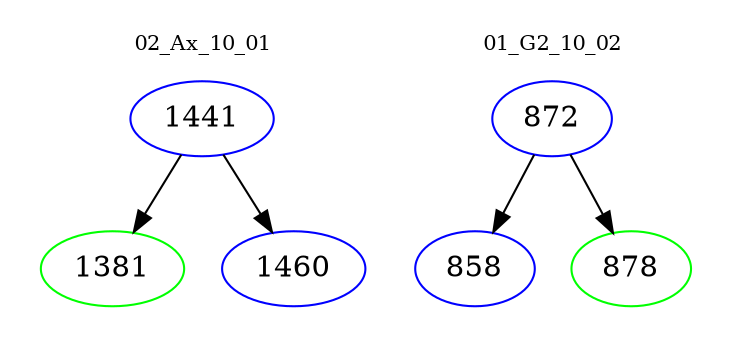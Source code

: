 digraph{
subgraph cluster_0 {
color = white
label = "02_Ax_10_01";
fontsize=10;
T0_1441 [label="1441", color="blue"]
T0_1441 -> T0_1381 [color="black"]
T0_1381 [label="1381", color="green"]
T0_1441 -> T0_1460 [color="black"]
T0_1460 [label="1460", color="blue"]
}
subgraph cluster_1 {
color = white
label = "01_G2_10_02";
fontsize=10;
T1_872 [label="872", color="blue"]
T1_872 -> T1_858 [color="black"]
T1_858 [label="858", color="blue"]
T1_872 -> T1_878 [color="black"]
T1_878 [label="878", color="green"]
}
}
